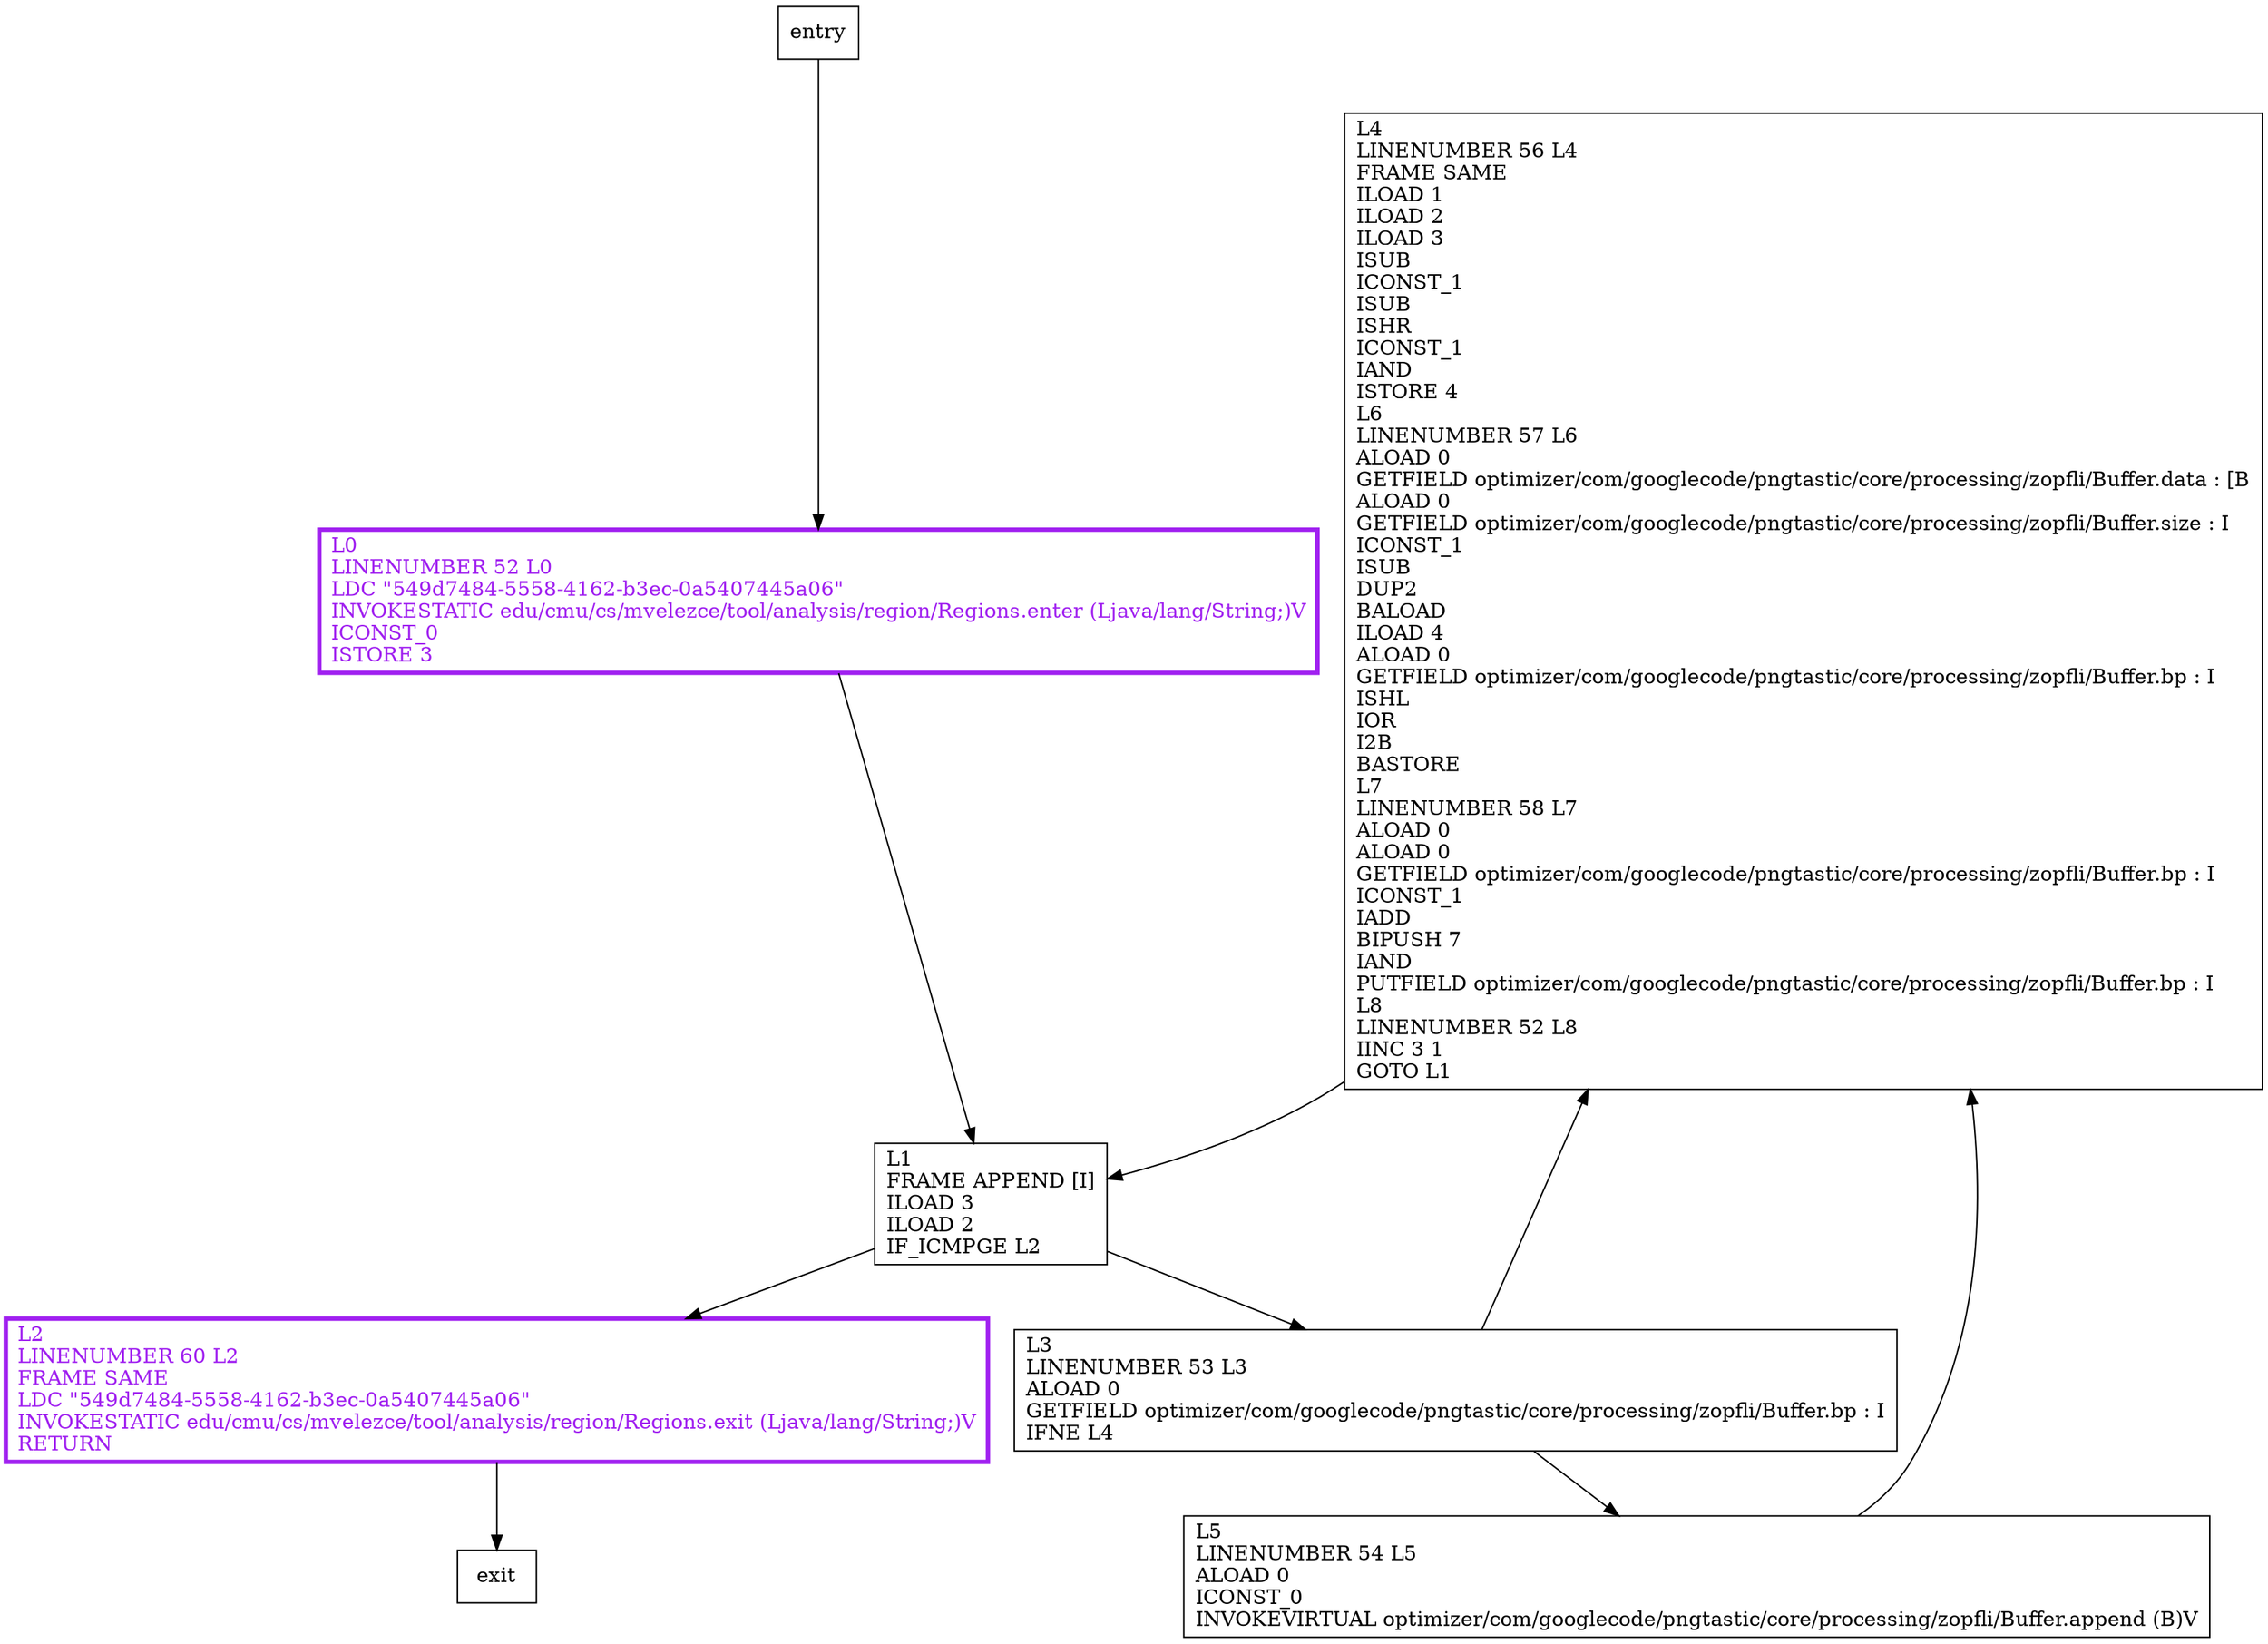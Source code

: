 digraph addHuffmanBits {
node [shape=record];
1828871453 [label="L4\lLINENUMBER 56 L4\lFRAME SAME\lILOAD 1\lILOAD 2\lILOAD 3\lISUB\lICONST_1\lISUB\lISHR\lICONST_1\lIAND\lISTORE 4\lL6\lLINENUMBER 57 L6\lALOAD 0\lGETFIELD optimizer/com/googlecode/pngtastic/core/processing/zopfli/Buffer.data : [B\lALOAD 0\lGETFIELD optimizer/com/googlecode/pngtastic/core/processing/zopfli/Buffer.size : I\lICONST_1\lISUB\lDUP2\lBALOAD\lILOAD 4\lALOAD 0\lGETFIELD optimizer/com/googlecode/pngtastic/core/processing/zopfli/Buffer.bp : I\lISHL\lIOR\lI2B\lBASTORE\lL7\lLINENUMBER 58 L7\lALOAD 0\lALOAD 0\lGETFIELD optimizer/com/googlecode/pngtastic/core/processing/zopfli/Buffer.bp : I\lICONST_1\lIADD\lBIPUSH 7\lIAND\lPUTFIELD optimizer/com/googlecode/pngtastic/core/processing/zopfli/Buffer.bp : I\lL8\lLINENUMBER 52 L8\lIINC 3 1\lGOTO L1\l"];
1579823168 [label="L3\lLINENUMBER 53 L3\lALOAD 0\lGETFIELD optimizer/com/googlecode/pngtastic/core/processing/zopfli/Buffer.bp : I\lIFNE L4\l"];
705062537 [label="L0\lLINENUMBER 52 L0\lLDC \"549d7484-5558-4162-b3ec-0a5407445a06\"\lINVOKESTATIC edu/cmu/cs/mvelezce/tool/analysis/region/Regions.enter (Ljava/lang/String;)V\lICONST_0\lISTORE 3\l"];
165850513 [label="L1\lFRAME APPEND [I]\lILOAD 3\lILOAD 2\lIF_ICMPGE L2\l"];
1043882455 [label="L2\lLINENUMBER 60 L2\lFRAME SAME\lLDC \"549d7484-5558-4162-b3ec-0a5407445a06\"\lINVOKESTATIC edu/cmu/cs/mvelezce/tool/analysis/region/Regions.exit (Ljava/lang/String;)V\lRETURN\l"];
1948863514 [label="L5\lLINENUMBER 54 L5\lALOAD 0\lICONST_0\lINVOKEVIRTUAL optimizer/com/googlecode/pngtastic/core/processing/zopfli/Buffer.append (B)V\l"];
entry;
exit;
entry -> 705062537;
1828871453 -> 165850513;
1579823168 -> 1828871453;
1579823168 -> 1948863514;
705062537 -> 165850513;
165850513 -> 1579823168;
165850513 -> 1043882455;
1043882455 -> exit;
1948863514 -> 1828871453;
705062537[fontcolor="purple", penwidth=3, color="purple"];
1043882455[fontcolor="purple", penwidth=3, color="purple"];
}
